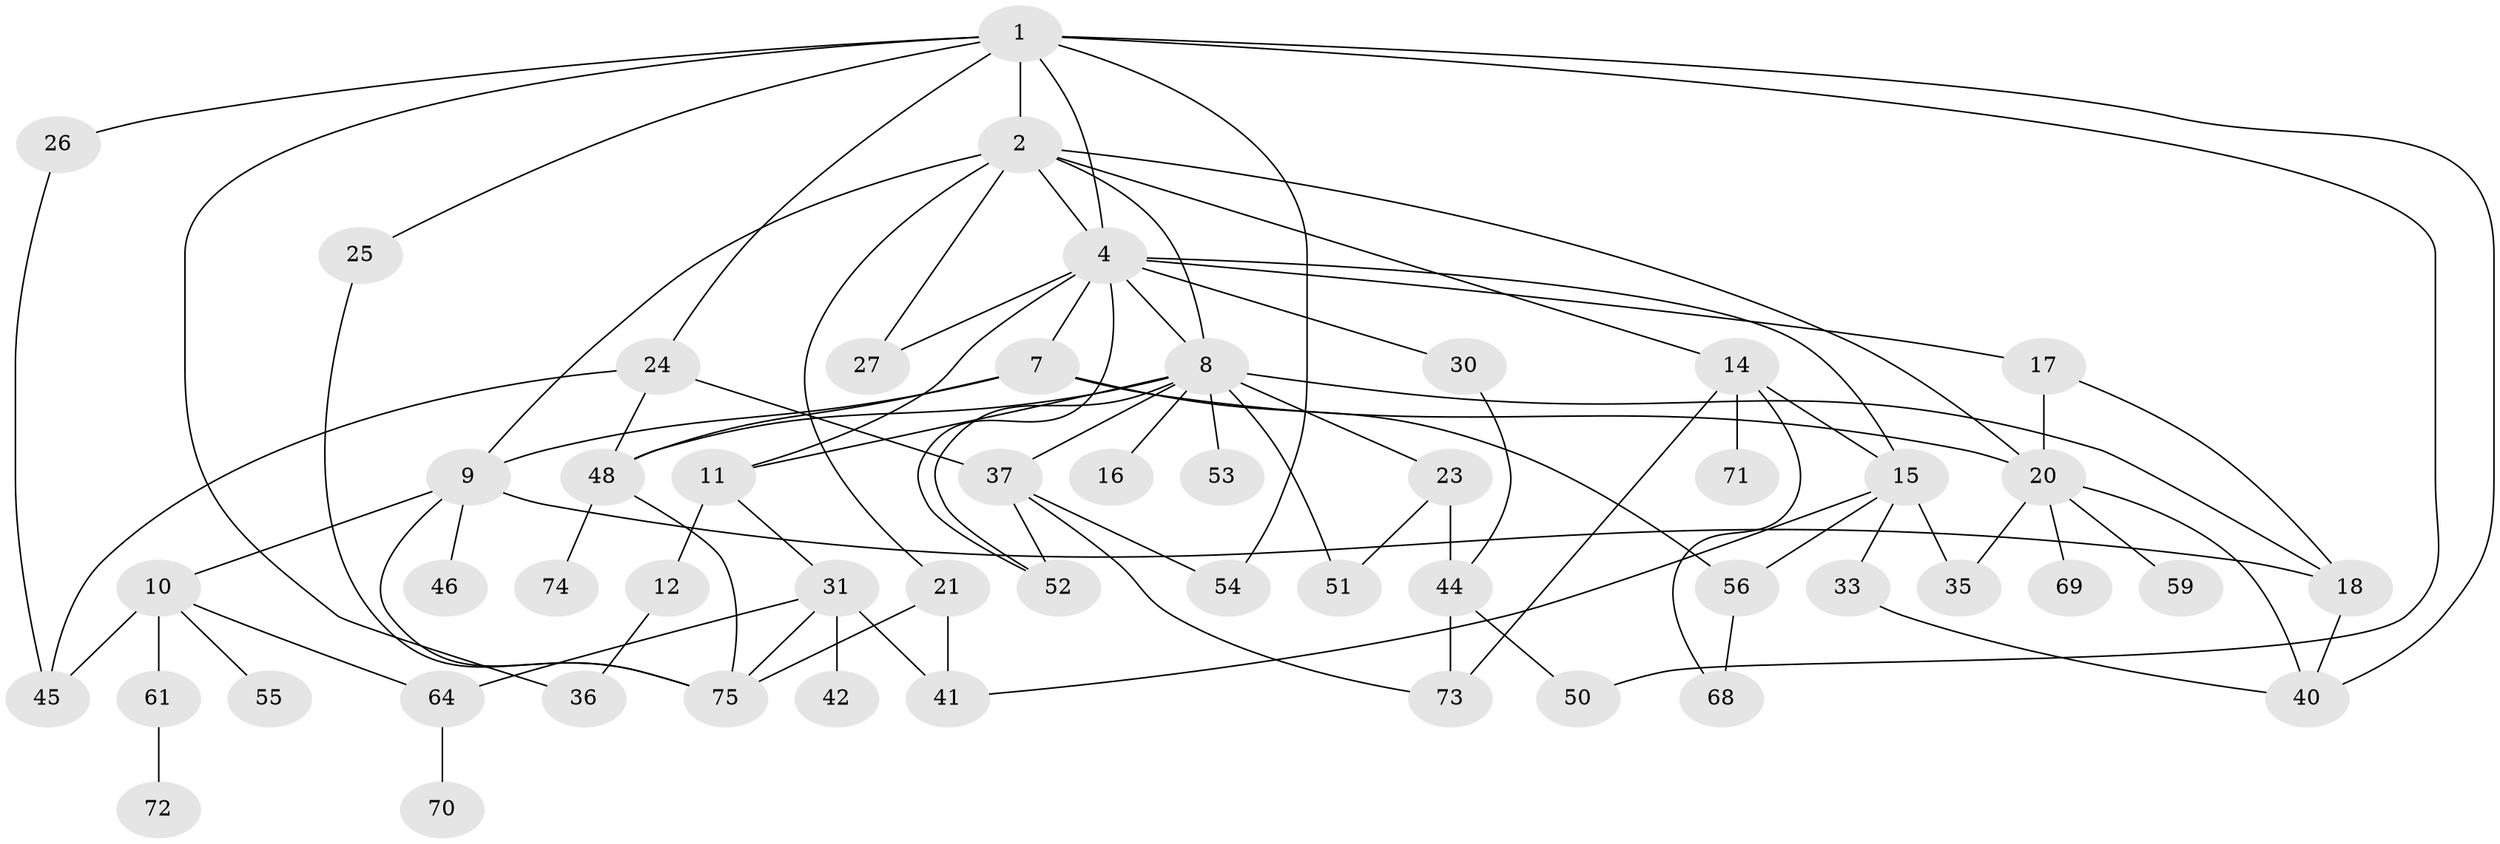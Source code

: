 // Generated by graph-tools (version 1.1) at 2025/23/03/03/25 07:23:31]
// undirected, 52 vertices, 88 edges
graph export_dot {
graph [start="1"]
  node [color=gray90,style=filled];
  1 [super="+6"];
  2 [super="+3"];
  4 [super="+5"];
  7 [super="+22"];
  8 [super="+13"];
  9 [super="+38"];
  10 [super="+19"];
  11 [super="+63"];
  12 [super="+39"];
  14 [super="+65"];
  15 [super="+67"];
  16;
  17 [super="+28"];
  18 [super="+47"];
  20 [super="+29"];
  21;
  23 [super="+43"];
  24 [super="+62"];
  25 [super="+34"];
  26;
  27;
  30;
  31 [super="+32"];
  33;
  35;
  36;
  37 [super="+66"];
  40 [super="+58"];
  41 [super="+57"];
  42;
  44 [super="+49"];
  45;
  46;
  48 [super="+60"];
  50;
  51;
  52;
  53;
  54;
  55;
  56;
  59;
  61;
  64;
  68;
  69;
  70;
  71;
  72;
  73;
  74;
  75 [super="+76"];
  1 -- 2;
  1 -- 4;
  1 -- 25;
  1 -- 50;
  1 -- 54;
  1 -- 40;
  1 -- 36;
  1 -- 24;
  1 -- 26;
  2 -- 14;
  2 -- 27;
  2 -- 9;
  2 -- 20;
  2 -- 8;
  2 -- 21;
  2 -- 4;
  4 -- 7;
  4 -- 8;
  4 -- 17;
  4 -- 27;
  4 -- 30;
  4 -- 52;
  4 -- 11;
  4 -- 15;
  7 -- 9;
  7 -- 20;
  7 -- 56;
  7 -- 48;
  8 -- 11;
  8 -- 18;
  8 -- 23;
  8 -- 51;
  8 -- 16;
  8 -- 48;
  8 -- 52;
  8 -- 53;
  8 -- 37;
  9 -- 10;
  9 -- 46;
  9 -- 75;
  9 -- 18;
  10 -- 61;
  10 -- 64;
  10 -- 45;
  10 -- 55;
  11 -- 12;
  11 -- 31;
  12 -- 36;
  14 -- 15;
  14 -- 71;
  14 -- 73;
  14 -- 68;
  15 -- 33;
  15 -- 35;
  15 -- 41;
  15 -- 56;
  17 -- 20 [weight=2];
  17 -- 18;
  18 -- 40;
  20 -- 35;
  20 -- 69;
  20 -- 59;
  20 -- 40;
  21 -- 75;
  21 -- 41;
  23 -- 51;
  23 -- 44;
  24 -- 37;
  24 -- 45;
  24 -- 48;
  25 -- 75;
  26 -- 45;
  30 -- 44;
  31 -- 42;
  31 -- 64;
  31 -- 41;
  31 -- 75;
  33 -- 40;
  37 -- 54;
  37 -- 73;
  37 -- 52;
  44 -- 73;
  44 -- 50;
  48 -- 74;
  48 -- 75;
  56 -- 68;
  61 -- 72;
  64 -- 70;
}
